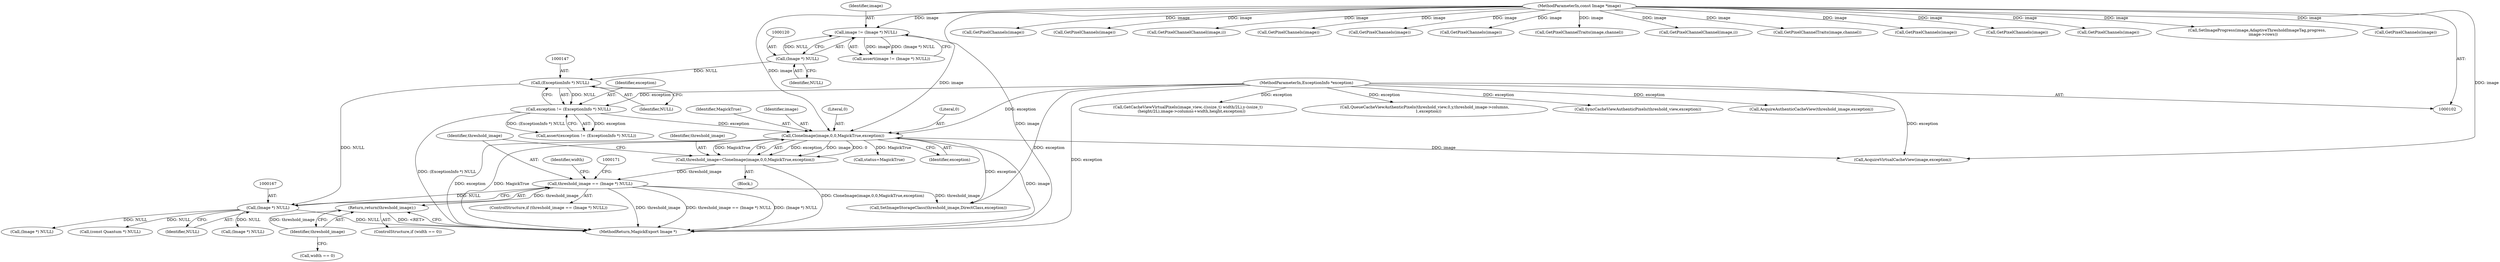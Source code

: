 digraph "0_ImageMagick_a7759f410b773a1dd57b0e1fb28112e1cd8b97bc@pointer" {
"1000177" [label="(Return,return(threshold_image);)"];
"1000178" [label="(Identifier,threshold_image)"];
"1000164" [label="(Call,threshold_image == (Image *) NULL)"];
"1000155" [label="(Call,threshold_image=CloneImage(image,0,0,MagickTrue,exception))"];
"1000157" [label="(Call,CloneImage(image,0,0,MagickTrue,exception))"];
"1000117" [label="(Call,image != (Image *) NULL)"];
"1000103" [label="(MethodParameterIn,const Image *image)"];
"1000119" [label="(Call,(Image *) NULL)"];
"1000144" [label="(Call,exception != (ExceptionInfo *) NULL)"];
"1000107" [label="(MethodParameterIn,ExceptionInfo *exception)"];
"1000146" [label="(Call,(ExceptionInfo *) NULL)"];
"1000166" [label="(Call,(Image *) NULL)"];
"1000108" [label="(Block,)"];
"1000116" [label="(Call,assert(image != (Image *) NULL))"];
"1000307" [label="(Call,GetPixelChannels(image))"];
"1000117" [label="(Call,image != (Image *) NULL)"];
"1000145" [label="(Identifier,exception)"];
"1000170" [label="(Call,(Image *) NULL)"];
"1000163" [label="(ControlStructure,if (threshold_image == (Image *) NULL))"];
"1000332" [label="(Call,GetPixelChannels(image))"];
"1000340" [label="(Call,GetPixelChannelChannel(image,i))"];
"1000157" [label="(Call,CloneImage(image,0,0,MagickTrue,exception))"];
"1000288" [label="(Call,(const Quantum *) NULL)"];
"1000251" [label="(Call,GetCacheViewVirtualPixels(image_view,-((ssize_t) width/2L),y-(ssize_t)\n      (height/2L),image->columns+width,height,exception))"];
"1000447" [label="(Call,GetPixelChannels(image))"];
"1000144" [label="(Call,exception != (ExceptionInfo *) NULL)"];
"1000166" [label="(Call,(Image *) NULL)"];
"1000275" [label="(Call,QueueCacheViewAuthenticPixels(threshold_view,0,y,threshold_image->columns,\n      1,exception))"];
"1000564" [label="(Call,GetPixelChannels(image))"];
"1000174" [label="(Call,width == 0)"];
"1000119" [label="(Call,(Image *) NULL)"];
"1000622" [label="(Call,SyncCacheViewAuthenticPixels(threshold_view,exception))"];
"1000213" [label="(Call,AcquireVirtualCacheView(image,exception))"];
"1000178" [label="(Identifier,threshold_image)"];
"1000118" [label="(Identifier,image)"];
"1000319" [label="(Call,GetPixelChannels(image))"];
"1000173" [label="(ControlStructure,if (width == 0))"];
"1000346" [label="(Call,GetPixelChannelTraits(image,channel))"];
"1000156" [label="(Identifier,threshold_image)"];
"1000483" [label="(Call,GetPixelChannelChannel(image,i))"];
"1000168" [label="(Identifier,NULL)"];
"1000489" [label="(Call,GetPixelChannelTraits(image,channel))"];
"1000159" [label="(Literal,0)"];
"1000165" [label="(Identifier,threshold_image)"];
"1000175" [label="(Identifier,width)"];
"1000198" [label="(Call,status=MagickTrue)"];
"1000161" [label="(Identifier,MagickTrue)"];
"1000158" [label="(Identifier,image)"];
"1000195" [label="(Call,(Image *) NULL)"];
"1000442" [label="(Call,GetPixelChannels(image))"];
"1000107" [label="(MethodParameterIn,ExceptionInfo *exception)"];
"1000218" [label="(Call,AcquireAuthenticCacheView(threshold_image,exception))"];
"1000576" [label="(Call,GetPixelChannels(image))"];
"1000181" [label="(Call,SetImageStorageClass(threshold_image,DirectClass,exception))"];
"1000682" [label="(MethodReturn,MagickExport Image *)"];
"1000177" [label="(Return,return(threshold_image);)"];
"1000155" [label="(Call,threshold_image=CloneImage(image,0,0,MagickTrue,exception))"];
"1000148" [label="(Identifier,NULL)"];
"1000164" [label="(Call,threshold_image == (Image *) NULL)"];
"1000162" [label="(Identifier,exception)"];
"1000160" [label="(Literal,0)"];
"1000103" [label="(MethodParameterIn,const Image *image)"];
"1000143" [label="(Call,assert(exception != (ExceptionInfo *) NULL))"];
"1000474" [label="(Call,GetPixelChannels(image))"];
"1000643" [label="(Call,SetImageProgress(image,AdaptiveThresholdImageTag,progress,\n          image->rows))"];
"1000146" [label="(Call,(ExceptionInfo *) NULL)"];
"1000121" [label="(Identifier,NULL)"];
"1000614" [label="(Call,GetPixelChannels(image))"];
"1000177" -> "1000173"  [label="AST: "];
"1000177" -> "1000178"  [label="CFG: "];
"1000178" -> "1000177"  [label="AST: "];
"1000682" -> "1000177"  [label="CFG: "];
"1000177" -> "1000682"  [label="DDG: <RET>"];
"1000178" -> "1000177"  [label="DDG: threshold_image"];
"1000164" -> "1000177"  [label="DDG: threshold_image"];
"1000178" -> "1000174"  [label="CFG: "];
"1000164" -> "1000163"  [label="AST: "];
"1000164" -> "1000166"  [label="CFG: "];
"1000165" -> "1000164"  [label="AST: "];
"1000166" -> "1000164"  [label="AST: "];
"1000171" -> "1000164"  [label="CFG: "];
"1000175" -> "1000164"  [label="CFG: "];
"1000164" -> "1000682"  [label="DDG: threshold_image == (Image *) NULL"];
"1000164" -> "1000682"  [label="DDG: (Image *) NULL"];
"1000164" -> "1000682"  [label="DDG: threshold_image"];
"1000155" -> "1000164"  [label="DDG: threshold_image"];
"1000166" -> "1000164"  [label="DDG: NULL"];
"1000164" -> "1000181"  [label="DDG: threshold_image"];
"1000155" -> "1000108"  [label="AST: "];
"1000155" -> "1000157"  [label="CFG: "];
"1000156" -> "1000155"  [label="AST: "];
"1000157" -> "1000155"  [label="AST: "];
"1000165" -> "1000155"  [label="CFG: "];
"1000155" -> "1000682"  [label="DDG: CloneImage(image,0,0,MagickTrue,exception)"];
"1000157" -> "1000155"  [label="DDG: exception"];
"1000157" -> "1000155"  [label="DDG: image"];
"1000157" -> "1000155"  [label="DDG: 0"];
"1000157" -> "1000155"  [label="DDG: MagickTrue"];
"1000157" -> "1000162"  [label="CFG: "];
"1000158" -> "1000157"  [label="AST: "];
"1000159" -> "1000157"  [label="AST: "];
"1000160" -> "1000157"  [label="AST: "];
"1000161" -> "1000157"  [label="AST: "];
"1000162" -> "1000157"  [label="AST: "];
"1000157" -> "1000682"  [label="DDG: image"];
"1000157" -> "1000682"  [label="DDG: exception"];
"1000157" -> "1000682"  [label="DDG: MagickTrue"];
"1000117" -> "1000157"  [label="DDG: image"];
"1000103" -> "1000157"  [label="DDG: image"];
"1000144" -> "1000157"  [label="DDG: exception"];
"1000107" -> "1000157"  [label="DDG: exception"];
"1000157" -> "1000181"  [label="DDG: exception"];
"1000157" -> "1000198"  [label="DDG: MagickTrue"];
"1000157" -> "1000213"  [label="DDG: image"];
"1000117" -> "1000116"  [label="AST: "];
"1000117" -> "1000119"  [label="CFG: "];
"1000118" -> "1000117"  [label="AST: "];
"1000119" -> "1000117"  [label="AST: "];
"1000116" -> "1000117"  [label="CFG: "];
"1000117" -> "1000116"  [label="DDG: image"];
"1000117" -> "1000116"  [label="DDG: (Image *) NULL"];
"1000103" -> "1000117"  [label="DDG: image"];
"1000119" -> "1000117"  [label="DDG: NULL"];
"1000103" -> "1000102"  [label="AST: "];
"1000103" -> "1000682"  [label="DDG: image"];
"1000103" -> "1000213"  [label="DDG: image"];
"1000103" -> "1000307"  [label="DDG: image"];
"1000103" -> "1000319"  [label="DDG: image"];
"1000103" -> "1000332"  [label="DDG: image"];
"1000103" -> "1000340"  [label="DDG: image"];
"1000103" -> "1000346"  [label="DDG: image"];
"1000103" -> "1000442"  [label="DDG: image"];
"1000103" -> "1000447"  [label="DDG: image"];
"1000103" -> "1000474"  [label="DDG: image"];
"1000103" -> "1000483"  [label="DDG: image"];
"1000103" -> "1000489"  [label="DDG: image"];
"1000103" -> "1000564"  [label="DDG: image"];
"1000103" -> "1000576"  [label="DDG: image"];
"1000103" -> "1000614"  [label="DDG: image"];
"1000103" -> "1000643"  [label="DDG: image"];
"1000119" -> "1000121"  [label="CFG: "];
"1000120" -> "1000119"  [label="AST: "];
"1000121" -> "1000119"  [label="AST: "];
"1000119" -> "1000146"  [label="DDG: NULL"];
"1000144" -> "1000143"  [label="AST: "];
"1000144" -> "1000146"  [label="CFG: "];
"1000145" -> "1000144"  [label="AST: "];
"1000146" -> "1000144"  [label="AST: "];
"1000143" -> "1000144"  [label="CFG: "];
"1000144" -> "1000682"  [label="DDG: (ExceptionInfo *) NULL"];
"1000144" -> "1000143"  [label="DDG: exception"];
"1000144" -> "1000143"  [label="DDG: (ExceptionInfo *) NULL"];
"1000107" -> "1000144"  [label="DDG: exception"];
"1000146" -> "1000144"  [label="DDG: NULL"];
"1000107" -> "1000102"  [label="AST: "];
"1000107" -> "1000682"  [label="DDG: exception"];
"1000107" -> "1000181"  [label="DDG: exception"];
"1000107" -> "1000213"  [label="DDG: exception"];
"1000107" -> "1000218"  [label="DDG: exception"];
"1000107" -> "1000251"  [label="DDG: exception"];
"1000107" -> "1000275"  [label="DDG: exception"];
"1000107" -> "1000622"  [label="DDG: exception"];
"1000146" -> "1000148"  [label="CFG: "];
"1000147" -> "1000146"  [label="AST: "];
"1000148" -> "1000146"  [label="AST: "];
"1000146" -> "1000166"  [label="DDG: NULL"];
"1000166" -> "1000168"  [label="CFG: "];
"1000167" -> "1000166"  [label="AST: "];
"1000168" -> "1000166"  [label="AST: "];
"1000166" -> "1000682"  [label="DDG: NULL"];
"1000166" -> "1000170"  [label="DDG: NULL"];
"1000166" -> "1000195"  [label="DDG: NULL"];
"1000166" -> "1000288"  [label="DDG: NULL"];
}
